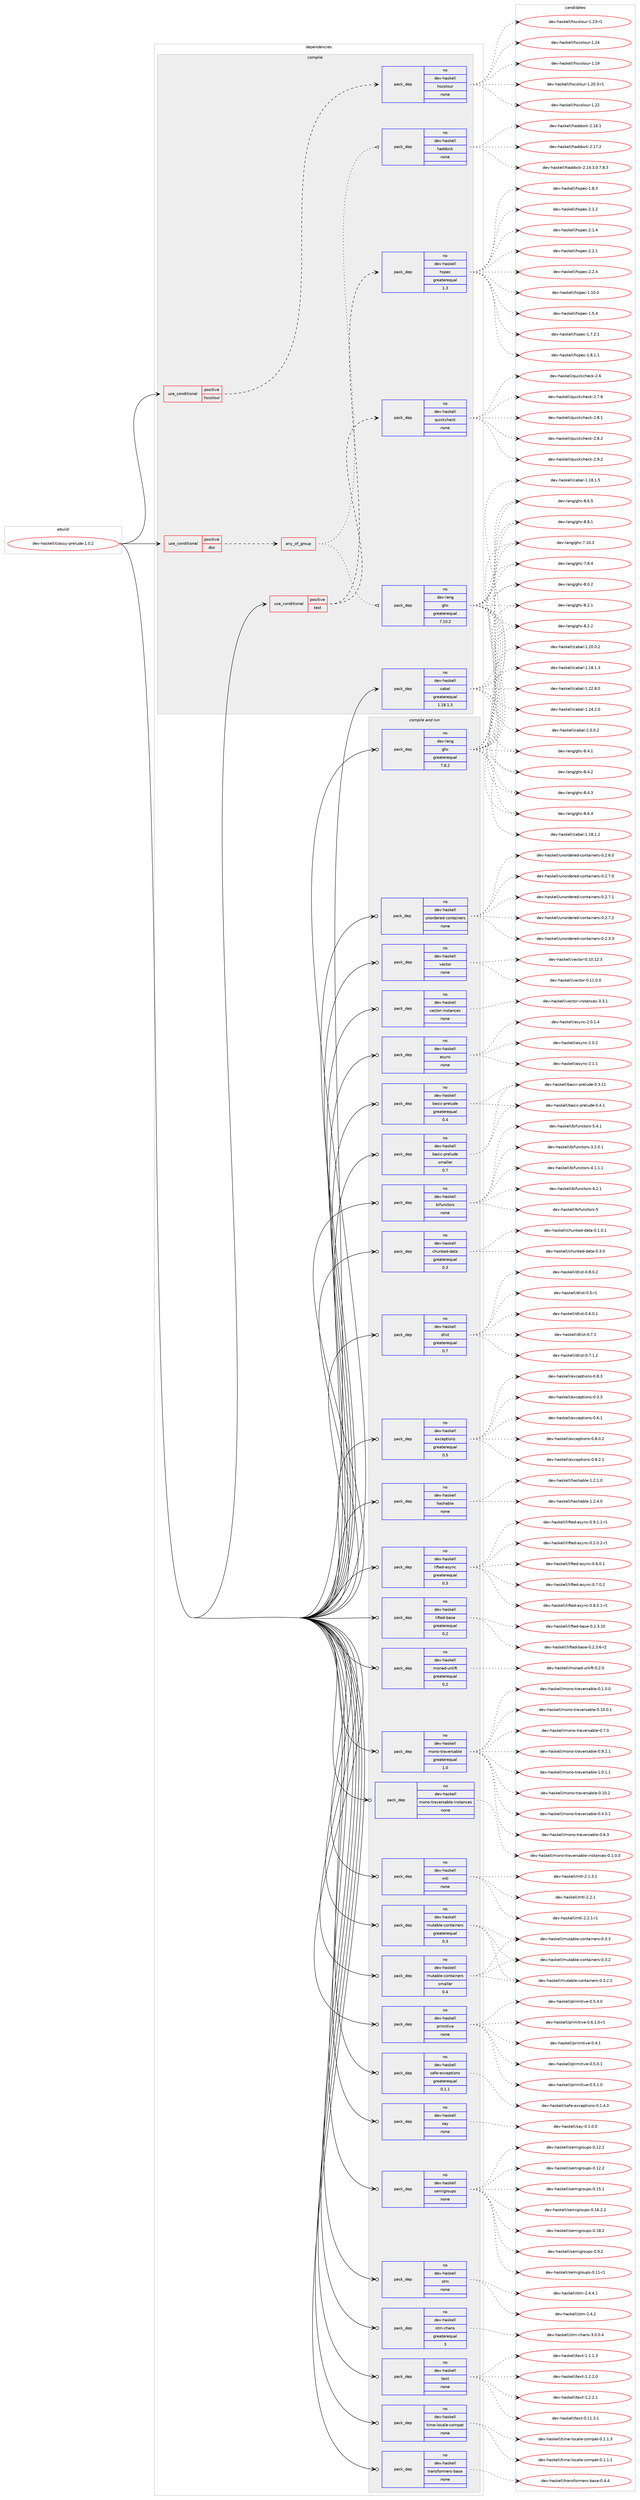 digraph prolog {

# *************
# Graph options
# *************

newrank=true;
concentrate=true;
compound=true;
graph [rankdir=LR,fontname=Helvetica,fontsize=10,ranksep=1.5];#, ranksep=2.5, nodesep=0.2];
edge  [arrowhead=vee];
node  [fontname=Helvetica,fontsize=10];

# **********
# The ebuild
# **********

subgraph cluster_leftcol {
color=gray;
rank=same;
label=<<i>ebuild</i>>;
id [label="dev-haskell/classy-prelude-1.0.2", color=red, width=4, href="../dev-haskell/classy-prelude-1.0.2.svg"];
}

# ****************
# The dependencies
# ****************

subgraph cluster_midcol {
color=gray;
label=<<i>dependencies</i>>;
subgraph cluster_compile {
fillcolor="#eeeeee";
style=filled;
label=<<i>compile</i>>;
subgraph cond125154 {
dependency529046 [label=<<TABLE BORDER="0" CELLBORDER="1" CELLSPACING="0" CELLPADDING="4"><TR><TD ROWSPAN="3" CELLPADDING="10">use_conditional</TD></TR><TR><TD>positive</TD></TR><TR><TD>doc</TD></TR></TABLE>>, shape=none, color=red];
subgraph any9621 {
dependency529047 [label=<<TABLE BORDER="0" CELLBORDER="1" CELLSPACING="0" CELLPADDING="4"><TR><TD CELLPADDING="10">any_of_group</TD></TR></TABLE>>, shape=none, color=red];subgraph pack393914 {
dependency529048 [label=<<TABLE BORDER="0" CELLBORDER="1" CELLSPACING="0" CELLPADDING="4" WIDTH="220"><TR><TD ROWSPAN="6" CELLPADDING="30">pack_dep</TD></TR><TR><TD WIDTH="110">no</TD></TR><TR><TD>dev-haskell</TD></TR><TR><TD>haddock</TD></TR><TR><TD>none</TD></TR><TR><TD></TD></TR></TABLE>>, shape=none, color=blue];
}
dependency529047:e -> dependency529048:w [weight=20,style="dotted",arrowhead="oinv"];
subgraph pack393915 {
dependency529049 [label=<<TABLE BORDER="0" CELLBORDER="1" CELLSPACING="0" CELLPADDING="4" WIDTH="220"><TR><TD ROWSPAN="6" CELLPADDING="30">pack_dep</TD></TR><TR><TD WIDTH="110">no</TD></TR><TR><TD>dev-lang</TD></TR><TR><TD>ghc</TD></TR><TR><TD>greaterequal</TD></TR><TR><TD>7.10.2</TD></TR></TABLE>>, shape=none, color=blue];
}
dependency529047:e -> dependency529049:w [weight=20,style="dotted",arrowhead="oinv"];
}
dependency529046:e -> dependency529047:w [weight=20,style="dashed",arrowhead="vee"];
}
id:e -> dependency529046:w [weight=20,style="solid",arrowhead="vee"];
subgraph cond125155 {
dependency529050 [label=<<TABLE BORDER="0" CELLBORDER="1" CELLSPACING="0" CELLPADDING="4"><TR><TD ROWSPAN="3" CELLPADDING="10">use_conditional</TD></TR><TR><TD>positive</TD></TR><TR><TD>hscolour</TD></TR></TABLE>>, shape=none, color=red];
subgraph pack393916 {
dependency529051 [label=<<TABLE BORDER="0" CELLBORDER="1" CELLSPACING="0" CELLPADDING="4" WIDTH="220"><TR><TD ROWSPAN="6" CELLPADDING="30">pack_dep</TD></TR><TR><TD WIDTH="110">no</TD></TR><TR><TD>dev-haskell</TD></TR><TR><TD>hscolour</TD></TR><TR><TD>none</TD></TR><TR><TD></TD></TR></TABLE>>, shape=none, color=blue];
}
dependency529050:e -> dependency529051:w [weight=20,style="dashed",arrowhead="vee"];
}
id:e -> dependency529050:w [weight=20,style="solid",arrowhead="vee"];
subgraph cond125156 {
dependency529052 [label=<<TABLE BORDER="0" CELLBORDER="1" CELLSPACING="0" CELLPADDING="4"><TR><TD ROWSPAN="3" CELLPADDING="10">use_conditional</TD></TR><TR><TD>positive</TD></TR><TR><TD>test</TD></TR></TABLE>>, shape=none, color=red];
subgraph pack393917 {
dependency529053 [label=<<TABLE BORDER="0" CELLBORDER="1" CELLSPACING="0" CELLPADDING="4" WIDTH="220"><TR><TD ROWSPAN="6" CELLPADDING="30">pack_dep</TD></TR><TR><TD WIDTH="110">no</TD></TR><TR><TD>dev-haskell</TD></TR><TR><TD>hspec</TD></TR><TR><TD>greaterequal</TD></TR><TR><TD>1.3</TD></TR></TABLE>>, shape=none, color=blue];
}
dependency529052:e -> dependency529053:w [weight=20,style="dashed",arrowhead="vee"];
subgraph pack393918 {
dependency529054 [label=<<TABLE BORDER="0" CELLBORDER="1" CELLSPACING="0" CELLPADDING="4" WIDTH="220"><TR><TD ROWSPAN="6" CELLPADDING="30">pack_dep</TD></TR><TR><TD WIDTH="110">no</TD></TR><TR><TD>dev-haskell</TD></TR><TR><TD>quickcheck</TD></TR><TR><TD>none</TD></TR><TR><TD></TD></TR></TABLE>>, shape=none, color=blue];
}
dependency529052:e -> dependency529054:w [weight=20,style="dashed",arrowhead="vee"];
}
id:e -> dependency529052:w [weight=20,style="solid",arrowhead="vee"];
subgraph pack393919 {
dependency529055 [label=<<TABLE BORDER="0" CELLBORDER="1" CELLSPACING="0" CELLPADDING="4" WIDTH="220"><TR><TD ROWSPAN="6" CELLPADDING="30">pack_dep</TD></TR><TR><TD WIDTH="110">no</TD></TR><TR><TD>dev-haskell</TD></TR><TR><TD>cabal</TD></TR><TR><TD>greaterequal</TD></TR><TR><TD>1.18.1.3</TD></TR></TABLE>>, shape=none, color=blue];
}
id:e -> dependency529055:w [weight=20,style="solid",arrowhead="vee"];
}
subgraph cluster_compileandrun {
fillcolor="#eeeeee";
style=filled;
label=<<i>compile and run</i>>;
subgraph pack393920 {
dependency529056 [label=<<TABLE BORDER="0" CELLBORDER="1" CELLSPACING="0" CELLPADDING="4" WIDTH="220"><TR><TD ROWSPAN="6" CELLPADDING="30">pack_dep</TD></TR><TR><TD WIDTH="110">no</TD></TR><TR><TD>dev-haskell</TD></TR><TR><TD>async</TD></TR><TR><TD>none</TD></TR><TR><TD></TD></TR></TABLE>>, shape=none, color=blue];
}
id:e -> dependency529056:w [weight=20,style="solid",arrowhead="odotvee"];
subgraph pack393921 {
dependency529057 [label=<<TABLE BORDER="0" CELLBORDER="1" CELLSPACING="0" CELLPADDING="4" WIDTH="220"><TR><TD ROWSPAN="6" CELLPADDING="30">pack_dep</TD></TR><TR><TD WIDTH="110">no</TD></TR><TR><TD>dev-haskell</TD></TR><TR><TD>basic-prelude</TD></TR><TR><TD>greaterequal</TD></TR><TR><TD>0.4</TD></TR></TABLE>>, shape=none, color=blue];
}
id:e -> dependency529057:w [weight=20,style="solid",arrowhead="odotvee"];
subgraph pack393922 {
dependency529058 [label=<<TABLE BORDER="0" CELLBORDER="1" CELLSPACING="0" CELLPADDING="4" WIDTH="220"><TR><TD ROWSPAN="6" CELLPADDING="30">pack_dep</TD></TR><TR><TD WIDTH="110">no</TD></TR><TR><TD>dev-haskell</TD></TR><TR><TD>basic-prelude</TD></TR><TR><TD>smaller</TD></TR><TR><TD>0.7</TD></TR></TABLE>>, shape=none, color=blue];
}
id:e -> dependency529058:w [weight=20,style="solid",arrowhead="odotvee"];
subgraph pack393923 {
dependency529059 [label=<<TABLE BORDER="0" CELLBORDER="1" CELLSPACING="0" CELLPADDING="4" WIDTH="220"><TR><TD ROWSPAN="6" CELLPADDING="30">pack_dep</TD></TR><TR><TD WIDTH="110">no</TD></TR><TR><TD>dev-haskell</TD></TR><TR><TD>bifunctors</TD></TR><TR><TD>none</TD></TR><TR><TD></TD></TR></TABLE>>, shape=none, color=blue];
}
id:e -> dependency529059:w [weight=20,style="solid",arrowhead="odotvee"];
subgraph pack393924 {
dependency529060 [label=<<TABLE BORDER="0" CELLBORDER="1" CELLSPACING="0" CELLPADDING="4" WIDTH="220"><TR><TD ROWSPAN="6" CELLPADDING="30">pack_dep</TD></TR><TR><TD WIDTH="110">no</TD></TR><TR><TD>dev-haskell</TD></TR><TR><TD>chunked-data</TD></TR><TR><TD>greaterequal</TD></TR><TR><TD>0.3</TD></TR></TABLE>>, shape=none, color=blue];
}
id:e -> dependency529060:w [weight=20,style="solid",arrowhead="odotvee"];
subgraph pack393925 {
dependency529061 [label=<<TABLE BORDER="0" CELLBORDER="1" CELLSPACING="0" CELLPADDING="4" WIDTH="220"><TR><TD ROWSPAN="6" CELLPADDING="30">pack_dep</TD></TR><TR><TD WIDTH="110">no</TD></TR><TR><TD>dev-haskell</TD></TR><TR><TD>dlist</TD></TR><TR><TD>greaterequal</TD></TR><TR><TD>0.7</TD></TR></TABLE>>, shape=none, color=blue];
}
id:e -> dependency529061:w [weight=20,style="solid",arrowhead="odotvee"];
subgraph pack393926 {
dependency529062 [label=<<TABLE BORDER="0" CELLBORDER="1" CELLSPACING="0" CELLPADDING="4" WIDTH="220"><TR><TD ROWSPAN="6" CELLPADDING="30">pack_dep</TD></TR><TR><TD WIDTH="110">no</TD></TR><TR><TD>dev-haskell</TD></TR><TR><TD>exceptions</TD></TR><TR><TD>greaterequal</TD></TR><TR><TD>0.5</TD></TR></TABLE>>, shape=none, color=blue];
}
id:e -> dependency529062:w [weight=20,style="solid",arrowhead="odotvee"];
subgraph pack393927 {
dependency529063 [label=<<TABLE BORDER="0" CELLBORDER="1" CELLSPACING="0" CELLPADDING="4" WIDTH="220"><TR><TD ROWSPAN="6" CELLPADDING="30">pack_dep</TD></TR><TR><TD WIDTH="110">no</TD></TR><TR><TD>dev-haskell</TD></TR><TR><TD>hashable</TD></TR><TR><TD>none</TD></TR><TR><TD></TD></TR></TABLE>>, shape=none, color=blue];
}
id:e -> dependency529063:w [weight=20,style="solid",arrowhead="odotvee"];
subgraph pack393928 {
dependency529064 [label=<<TABLE BORDER="0" CELLBORDER="1" CELLSPACING="0" CELLPADDING="4" WIDTH="220"><TR><TD ROWSPAN="6" CELLPADDING="30">pack_dep</TD></TR><TR><TD WIDTH="110">no</TD></TR><TR><TD>dev-haskell</TD></TR><TR><TD>lifted-async</TD></TR><TR><TD>greaterequal</TD></TR><TR><TD>0.3</TD></TR></TABLE>>, shape=none, color=blue];
}
id:e -> dependency529064:w [weight=20,style="solid",arrowhead="odotvee"];
subgraph pack393929 {
dependency529065 [label=<<TABLE BORDER="0" CELLBORDER="1" CELLSPACING="0" CELLPADDING="4" WIDTH="220"><TR><TD ROWSPAN="6" CELLPADDING="30">pack_dep</TD></TR><TR><TD WIDTH="110">no</TD></TR><TR><TD>dev-haskell</TD></TR><TR><TD>lifted-base</TD></TR><TR><TD>greaterequal</TD></TR><TR><TD>0.2</TD></TR></TABLE>>, shape=none, color=blue];
}
id:e -> dependency529065:w [weight=20,style="solid",arrowhead="odotvee"];
subgraph pack393930 {
dependency529066 [label=<<TABLE BORDER="0" CELLBORDER="1" CELLSPACING="0" CELLPADDING="4" WIDTH="220"><TR><TD ROWSPAN="6" CELLPADDING="30">pack_dep</TD></TR><TR><TD WIDTH="110">no</TD></TR><TR><TD>dev-haskell</TD></TR><TR><TD>monad-unlift</TD></TR><TR><TD>greaterequal</TD></TR><TR><TD>0.2</TD></TR></TABLE>>, shape=none, color=blue];
}
id:e -> dependency529066:w [weight=20,style="solid",arrowhead="odotvee"];
subgraph pack393931 {
dependency529067 [label=<<TABLE BORDER="0" CELLBORDER="1" CELLSPACING="0" CELLPADDING="4" WIDTH="220"><TR><TD ROWSPAN="6" CELLPADDING="30">pack_dep</TD></TR><TR><TD WIDTH="110">no</TD></TR><TR><TD>dev-haskell</TD></TR><TR><TD>mono-traversable</TD></TR><TR><TD>greaterequal</TD></TR><TR><TD>1.0</TD></TR></TABLE>>, shape=none, color=blue];
}
id:e -> dependency529067:w [weight=20,style="solid",arrowhead="odotvee"];
subgraph pack393932 {
dependency529068 [label=<<TABLE BORDER="0" CELLBORDER="1" CELLSPACING="0" CELLPADDING="4" WIDTH="220"><TR><TD ROWSPAN="6" CELLPADDING="30">pack_dep</TD></TR><TR><TD WIDTH="110">no</TD></TR><TR><TD>dev-haskell</TD></TR><TR><TD>mono-traversable-instances</TD></TR><TR><TD>none</TD></TR><TR><TD></TD></TR></TABLE>>, shape=none, color=blue];
}
id:e -> dependency529068:w [weight=20,style="solid",arrowhead="odotvee"];
subgraph pack393933 {
dependency529069 [label=<<TABLE BORDER="0" CELLBORDER="1" CELLSPACING="0" CELLPADDING="4" WIDTH="220"><TR><TD ROWSPAN="6" CELLPADDING="30">pack_dep</TD></TR><TR><TD WIDTH="110">no</TD></TR><TR><TD>dev-haskell</TD></TR><TR><TD>mtl</TD></TR><TR><TD>none</TD></TR><TR><TD></TD></TR></TABLE>>, shape=none, color=blue];
}
id:e -> dependency529069:w [weight=20,style="solid",arrowhead="odotvee"];
subgraph pack393934 {
dependency529070 [label=<<TABLE BORDER="0" CELLBORDER="1" CELLSPACING="0" CELLPADDING="4" WIDTH="220"><TR><TD ROWSPAN="6" CELLPADDING="30">pack_dep</TD></TR><TR><TD WIDTH="110">no</TD></TR><TR><TD>dev-haskell</TD></TR><TR><TD>mutable-containers</TD></TR><TR><TD>greaterequal</TD></TR><TR><TD>0.3</TD></TR></TABLE>>, shape=none, color=blue];
}
id:e -> dependency529070:w [weight=20,style="solid",arrowhead="odotvee"];
subgraph pack393935 {
dependency529071 [label=<<TABLE BORDER="0" CELLBORDER="1" CELLSPACING="0" CELLPADDING="4" WIDTH="220"><TR><TD ROWSPAN="6" CELLPADDING="30">pack_dep</TD></TR><TR><TD WIDTH="110">no</TD></TR><TR><TD>dev-haskell</TD></TR><TR><TD>mutable-containers</TD></TR><TR><TD>smaller</TD></TR><TR><TD>0.4</TD></TR></TABLE>>, shape=none, color=blue];
}
id:e -> dependency529071:w [weight=20,style="solid",arrowhead="odotvee"];
subgraph pack393936 {
dependency529072 [label=<<TABLE BORDER="0" CELLBORDER="1" CELLSPACING="0" CELLPADDING="4" WIDTH="220"><TR><TD ROWSPAN="6" CELLPADDING="30">pack_dep</TD></TR><TR><TD WIDTH="110">no</TD></TR><TR><TD>dev-haskell</TD></TR><TR><TD>primitive</TD></TR><TR><TD>none</TD></TR><TR><TD></TD></TR></TABLE>>, shape=none, color=blue];
}
id:e -> dependency529072:w [weight=20,style="solid",arrowhead="odotvee"];
subgraph pack393937 {
dependency529073 [label=<<TABLE BORDER="0" CELLBORDER="1" CELLSPACING="0" CELLPADDING="4" WIDTH="220"><TR><TD ROWSPAN="6" CELLPADDING="30">pack_dep</TD></TR><TR><TD WIDTH="110">no</TD></TR><TR><TD>dev-haskell</TD></TR><TR><TD>safe-exceptions</TD></TR><TR><TD>greaterequal</TD></TR><TR><TD>0.1.1</TD></TR></TABLE>>, shape=none, color=blue];
}
id:e -> dependency529073:w [weight=20,style="solid",arrowhead="odotvee"];
subgraph pack393938 {
dependency529074 [label=<<TABLE BORDER="0" CELLBORDER="1" CELLSPACING="0" CELLPADDING="4" WIDTH="220"><TR><TD ROWSPAN="6" CELLPADDING="30">pack_dep</TD></TR><TR><TD WIDTH="110">no</TD></TR><TR><TD>dev-haskell</TD></TR><TR><TD>say</TD></TR><TR><TD>none</TD></TR><TR><TD></TD></TR></TABLE>>, shape=none, color=blue];
}
id:e -> dependency529074:w [weight=20,style="solid",arrowhead="odotvee"];
subgraph pack393939 {
dependency529075 [label=<<TABLE BORDER="0" CELLBORDER="1" CELLSPACING="0" CELLPADDING="4" WIDTH="220"><TR><TD ROWSPAN="6" CELLPADDING="30">pack_dep</TD></TR><TR><TD WIDTH="110">no</TD></TR><TR><TD>dev-haskell</TD></TR><TR><TD>semigroups</TD></TR><TR><TD>none</TD></TR><TR><TD></TD></TR></TABLE>>, shape=none, color=blue];
}
id:e -> dependency529075:w [weight=20,style="solid",arrowhead="odotvee"];
subgraph pack393940 {
dependency529076 [label=<<TABLE BORDER="0" CELLBORDER="1" CELLSPACING="0" CELLPADDING="4" WIDTH="220"><TR><TD ROWSPAN="6" CELLPADDING="30">pack_dep</TD></TR><TR><TD WIDTH="110">no</TD></TR><TR><TD>dev-haskell</TD></TR><TR><TD>stm</TD></TR><TR><TD>none</TD></TR><TR><TD></TD></TR></TABLE>>, shape=none, color=blue];
}
id:e -> dependency529076:w [weight=20,style="solid",arrowhead="odotvee"];
subgraph pack393941 {
dependency529077 [label=<<TABLE BORDER="0" CELLBORDER="1" CELLSPACING="0" CELLPADDING="4" WIDTH="220"><TR><TD ROWSPAN="6" CELLPADDING="30">pack_dep</TD></TR><TR><TD WIDTH="110">no</TD></TR><TR><TD>dev-haskell</TD></TR><TR><TD>stm-chans</TD></TR><TR><TD>greaterequal</TD></TR><TR><TD>3</TD></TR></TABLE>>, shape=none, color=blue];
}
id:e -> dependency529077:w [weight=20,style="solid",arrowhead="odotvee"];
subgraph pack393942 {
dependency529078 [label=<<TABLE BORDER="0" CELLBORDER="1" CELLSPACING="0" CELLPADDING="4" WIDTH="220"><TR><TD ROWSPAN="6" CELLPADDING="30">pack_dep</TD></TR><TR><TD WIDTH="110">no</TD></TR><TR><TD>dev-haskell</TD></TR><TR><TD>text</TD></TR><TR><TD>none</TD></TR><TR><TD></TD></TR></TABLE>>, shape=none, color=blue];
}
id:e -> dependency529078:w [weight=20,style="solid",arrowhead="odotvee"];
subgraph pack393943 {
dependency529079 [label=<<TABLE BORDER="0" CELLBORDER="1" CELLSPACING="0" CELLPADDING="4" WIDTH="220"><TR><TD ROWSPAN="6" CELLPADDING="30">pack_dep</TD></TR><TR><TD WIDTH="110">no</TD></TR><TR><TD>dev-haskell</TD></TR><TR><TD>time-locale-compat</TD></TR><TR><TD>none</TD></TR><TR><TD></TD></TR></TABLE>>, shape=none, color=blue];
}
id:e -> dependency529079:w [weight=20,style="solid",arrowhead="odotvee"];
subgraph pack393944 {
dependency529080 [label=<<TABLE BORDER="0" CELLBORDER="1" CELLSPACING="0" CELLPADDING="4" WIDTH="220"><TR><TD ROWSPAN="6" CELLPADDING="30">pack_dep</TD></TR><TR><TD WIDTH="110">no</TD></TR><TR><TD>dev-haskell</TD></TR><TR><TD>transformers-base</TD></TR><TR><TD>none</TD></TR><TR><TD></TD></TR></TABLE>>, shape=none, color=blue];
}
id:e -> dependency529080:w [weight=20,style="solid",arrowhead="odotvee"];
subgraph pack393945 {
dependency529081 [label=<<TABLE BORDER="0" CELLBORDER="1" CELLSPACING="0" CELLPADDING="4" WIDTH="220"><TR><TD ROWSPAN="6" CELLPADDING="30">pack_dep</TD></TR><TR><TD WIDTH="110">no</TD></TR><TR><TD>dev-haskell</TD></TR><TR><TD>unordered-containers</TD></TR><TR><TD>none</TD></TR><TR><TD></TD></TR></TABLE>>, shape=none, color=blue];
}
id:e -> dependency529081:w [weight=20,style="solid",arrowhead="odotvee"];
subgraph pack393946 {
dependency529082 [label=<<TABLE BORDER="0" CELLBORDER="1" CELLSPACING="0" CELLPADDING="4" WIDTH="220"><TR><TD ROWSPAN="6" CELLPADDING="30">pack_dep</TD></TR><TR><TD WIDTH="110">no</TD></TR><TR><TD>dev-haskell</TD></TR><TR><TD>vector</TD></TR><TR><TD>none</TD></TR><TR><TD></TD></TR></TABLE>>, shape=none, color=blue];
}
id:e -> dependency529082:w [weight=20,style="solid",arrowhead="odotvee"];
subgraph pack393947 {
dependency529083 [label=<<TABLE BORDER="0" CELLBORDER="1" CELLSPACING="0" CELLPADDING="4" WIDTH="220"><TR><TD ROWSPAN="6" CELLPADDING="30">pack_dep</TD></TR><TR><TD WIDTH="110">no</TD></TR><TR><TD>dev-haskell</TD></TR><TR><TD>vector-instances</TD></TR><TR><TD>none</TD></TR><TR><TD></TD></TR></TABLE>>, shape=none, color=blue];
}
id:e -> dependency529083:w [weight=20,style="solid",arrowhead="odotvee"];
subgraph pack393948 {
dependency529084 [label=<<TABLE BORDER="0" CELLBORDER="1" CELLSPACING="0" CELLPADDING="4" WIDTH="220"><TR><TD ROWSPAN="6" CELLPADDING="30">pack_dep</TD></TR><TR><TD WIDTH="110">no</TD></TR><TR><TD>dev-lang</TD></TR><TR><TD>ghc</TD></TR><TR><TD>greaterequal</TD></TR><TR><TD>7.8.2</TD></TR></TABLE>>, shape=none, color=blue];
}
id:e -> dependency529084:w [weight=20,style="solid",arrowhead="odotvee"];
}
subgraph cluster_run {
fillcolor="#eeeeee";
style=filled;
label=<<i>run</i>>;
}
}

# **************
# The candidates
# **************

subgraph cluster_choices {
rank=same;
color=gray;
label=<<i>candidates</i>>;

subgraph choice393914 {
color=black;
nodesep=1;
choice1001011184510497115107101108108471049710010011199107455046495246514648465546564651 [label="dev-haskell/haddock-2.14.3.0.7.8.3", color=red, width=4,href="../dev-haskell/haddock-2.14.3.0.7.8.3.svg"];
choice100101118451049711510710110810847104971001001119910745504649544649 [label="dev-haskell/haddock-2.16.1", color=red, width=4,href="../dev-haskell/haddock-2.16.1.svg"];
choice100101118451049711510710110810847104971001001119910745504649554650 [label="dev-haskell/haddock-2.17.2", color=red, width=4,href="../dev-haskell/haddock-2.17.2.svg"];
dependency529048:e -> choice1001011184510497115107101108108471049710010011199107455046495246514648465546564651:w [style=dotted,weight="100"];
dependency529048:e -> choice100101118451049711510710110810847104971001001119910745504649544649:w [style=dotted,weight="100"];
dependency529048:e -> choice100101118451049711510710110810847104971001001119910745504649554650:w [style=dotted,weight="100"];
}
subgraph choice393915 {
color=black;
nodesep=1;
choice1001011184510897110103471031049945554649484651 [label="dev-lang/ghc-7.10.3", color=red, width=4,href="../dev-lang/ghc-7.10.3.svg"];
choice10010111845108971101034710310499455546564652 [label="dev-lang/ghc-7.8.4", color=red, width=4,href="../dev-lang/ghc-7.8.4.svg"];
choice10010111845108971101034710310499455646484650 [label="dev-lang/ghc-8.0.2", color=red, width=4,href="../dev-lang/ghc-8.0.2.svg"];
choice10010111845108971101034710310499455646504649 [label="dev-lang/ghc-8.2.1", color=red, width=4,href="../dev-lang/ghc-8.2.1.svg"];
choice10010111845108971101034710310499455646504650 [label="dev-lang/ghc-8.2.2", color=red, width=4,href="../dev-lang/ghc-8.2.2.svg"];
choice10010111845108971101034710310499455646524649 [label="dev-lang/ghc-8.4.1", color=red, width=4,href="../dev-lang/ghc-8.4.1.svg"];
choice10010111845108971101034710310499455646524650 [label="dev-lang/ghc-8.4.2", color=red, width=4,href="../dev-lang/ghc-8.4.2.svg"];
choice10010111845108971101034710310499455646524651 [label="dev-lang/ghc-8.4.3", color=red, width=4,href="../dev-lang/ghc-8.4.3.svg"];
choice10010111845108971101034710310499455646544652 [label="dev-lang/ghc-8.6.4", color=red, width=4,href="../dev-lang/ghc-8.6.4.svg"];
choice10010111845108971101034710310499455646544653 [label="dev-lang/ghc-8.6.5", color=red, width=4,href="../dev-lang/ghc-8.6.5.svg"];
choice10010111845108971101034710310499455646564649 [label="dev-lang/ghc-8.8.1", color=red, width=4,href="../dev-lang/ghc-8.8.1.svg"];
dependency529049:e -> choice1001011184510897110103471031049945554649484651:w [style=dotted,weight="100"];
dependency529049:e -> choice10010111845108971101034710310499455546564652:w [style=dotted,weight="100"];
dependency529049:e -> choice10010111845108971101034710310499455646484650:w [style=dotted,weight="100"];
dependency529049:e -> choice10010111845108971101034710310499455646504649:w [style=dotted,weight="100"];
dependency529049:e -> choice10010111845108971101034710310499455646504650:w [style=dotted,weight="100"];
dependency529049:e -> choice10010111845108971101034710310499455646524649:w [style=dotted,weight="100"];
dependency529049:e -> choice10010111845108971101034710310499455646524650:w [style=dotted,weight="100"];
dependency529049:e -> choice10010111845108971101034710310499455646524651:w [style=dotted,weight="100"];
dependency529049:e -> choice10010111845108971101034710310499455646544652:w [style=dotted,weight="100"];
dependency529049:e -> choice10010111845108971101034710310499455646544653:w [style=dotted,weight="100"];
dependency529049:e -> choice10010111845108971101034710310499455646564649:w [style=dotted,weight="100"];
}
subgraph choice393916 {
color=black;
nodesep=1;
choice100101118451049711510710110810847104115991111081111171144549464957 [label="dev-haskell/hscolour-1.19", color=red, width=4,href="../dev-haskell/hscolour-1.19.svg"];
choice10010111845104971151071011081084710411599111108111117114454946504846514511449 [label="dev-haskell/hscolour-1.20.3-r1", color=red, width=4,href="../dev-haskell/hscolour-1.20.3-r1.svg"];
choice100101118451049711510710110810847104115991111081111171144549465050 [label="dev-haskell/hscolour-1.22", color=red, width=4,href="../dev-haskell/hscolour-1.22.svg"];
choice1001011184510497115107101108108471041159911110811111711445494650514511449 [label="dev-haskell/hscolour-1.23-r1", color=red, width=4,href="../dev-haskell/hscolour-1.23-r1.svg"];
choice100101118451049711510710110810847104115991111081111171144549465052 [label="dev-haskell/hscolour-1.24", color=red, width=4,href="../dev-haskell/hscolour-1.24.svg"];
dependency529051:e -> choice100101118451049711510710110810847104115991111081111171144549464957:w [style=dotted,weight="100"];
dependency529051:e -> choice10010111845104971151071011081084710411599111108111117114454946504846514511449:w [style=dotted,weight="100"];
dependency529051:e -> choice100101118451049711510710110810847104115991111081111171144549465050:w [style=dotted,weight="100"];
dependency529051:e -> choice1001011184510497115107101108108471041159911110811111711445494650514511449:w [style=dotted,weight="100"];
dependency529051:e -> choice100101118451049711510710110810847104115991111081111171144549465052:w [style=dotted,weight="100"];
}
subgraph choice393917 {
color=black;
nodesep=1;
choice1001011184510497115107101108108471041151121019945494649484648 [label="dev-haskell/hspec-1.10.0", color=red, width=4,href="../dev-haskell/hspec-1.10.0.svg"];
choice10010111845104971151071011081084710411511210199454946534652 [label="dev-haskell/hspec-1.5.4", color=red, width=4,href="../dev-haskell/hspec-1.5.4.svg"];
choice100101118451049711510710110810847104115112101994549465546504649 [label="dev-haskell/hspec-1.7.2.1", color=red, width=4,href="../dev-haskell/hspec-1.7.2.1.svg"];
choice100101118451049711510710110810847104115112101994549465646494649 [label="dev-haskell/hspec-1.8.1.1", color=red, width=4,href="../dev-haskell/hspec-1.8.1.1.svg"];
choice10010111845104971151071011081084710411511210199454946564651 [label="dev-haskell/hspec-1.8.3", color=red, width=4,href="../dev-haskell/hspec-1.8.3.svg"];
choice10010111845104971151071011081084710411511210199455046494650 [label="dev-haskell/hspec-2.1.2", color=red, width=4,href="../dev-haskell/hspec-2.1.2.svg"];
choice10010111845104971151071011081084710411511210199455046494652 [label="dev-haskell/hspec-2.1.4", color=red, width=4,href="../dev-haskell/hspec-2.1.4.svg"];
choice10010111845104971151071011081084710411511210199455046504649 [label="dev-haskell/hspec-2.2.1", color=red, width=4,href="../dev-haskell/hspec-2.2.1.svg"];
choice10010111845104971151071011081084710411511210199455046504652 [label="dev-haskell/hspec-2.2.4", color=red, width=4,href="../dev-haskell/hspec-2.2.4.svg"];
dependency529053:e -> choice1001011184510497115107101108108471041151121019945494649484648:w [style=dotted,weight="100"];
dependency529053:e -> choice10010111845104971151071011081084710411511210199454946534652:w [style=dotted,weight="100"];
dependency529053:e -> choice100101118451049711510710110810847104115112101994549465546504649:w [style=dotted,weight="100"];
dependency529053:e -> choice100101118451049711510710110810847104115112101994549465646494649:w [style=dotted,weight="100"];
dependency529053:e -> choice10010111845104971151071011081084710411511210199454946564651:w [style=dotted,weight="100"];
dependency529053:e -> choice10010111845104971151071011081084710411511210199455046494650:w [style=dotted,weight="100"];
dependency529053:e -> choice10010111845104971151071011081084710411511210199455046494652:w [style=dotted,weight="100"];
dependency529053:e -> choice10010111845104971151071011081084710411511210199455046504649:w [style=dotted,weight="100"];
dependency529053:e -> choice10010111845104971151071011081084710411511210199455046504652:w [style=dotted,weight="100"];
}
subgraph choice393918 {
color=black;
nodesep=1;
choice10010111845104971151071011081084711311710599107991041019910745504654 [label="dev-haskell/quickcheck-2.6", color=red, width=4,href="../dev-haskell/quickcheck-2.6.svg"];
choice100101118451049711510710110810847113117105991079910410199107455046554654 [label="dev-haskell/quickcheck-2.7.6", color=red, width=4,href="../dev-haskell/quickcheck-2.7.6.svg"];
choice100101118451049711510710110810847113117105991079910410199107455046564649 [label="dev-haskell/quickcheck-2.8.1", color=red, width=4,href="../dev-haskell/quickcheck-2.8.1.svg"];
choice100101118451049711510710110810847113117105991079910410199107455046564650 [label="dev-haskell/quickcheck-2.8.2", color=red, width=4,href="../dev-haskell/quickcheck-2.8.2.svg"];
choice100101118451049711510710110810847113117105991079910410199107455046574650 [label="dev-haskell/quickcheck-2.9.2", color=red, width=4,href="../dev-haskell/quickcheck-2.9.2.svg"];
dependency529054:e -> choice10010111845104971151071011081084711311710599107991041019910745504654:w [style=dotted,weight="100"];
dependency529054:e -> choice100101118451049711510710110810847113117105991079910410199107455046554654:w [style=dotted,weight="100"];
dependency529054:e -> choice100101118451049711510710110810847113117105991079910410199107455046564649:w [style=dotted,weight="100"];
dependency529054:e -> choice100101118451049711510710110810847113117105991079910410199107455046564650:w [style=dotted,weight="100"];
dependency529054:e -> choice100101118451049711510710110810847113117105991079910410199107455046574650:w [style=dotted,weight="100"];
}
subgraph choice393919 {
color=black;
nodesep=1;
choice10010111845104971151071011081084799979897108454946495646494650 [label="dev-haskell/cabal-1.18.1.2", color=red, width=4,href="../dev-haskell/cabal-1.18.1.2.svg"];
choice10010111845104971151071011081084799979897108454946495646494651 [label="dev-haskell/cabal-1.18.1.3", color=red, width=4,href="../dev-haskell/cabal-1.18.1.3.svg"];
choice10010111845104971151071011081084799979897108454946495646494653 [label="dev-haskell/cabal-1.18.1.5", color=red, width=4,href="../dev-haskell/cabal-1.18.1.5.svg"];
choice10010111845104971151071011081084799979897108454946504846484650 [label="dev-haskell/cabal-1.20.0.2", color=red, width=4,href="../dev-haskell/cabal-1.20.0.2.svg"];
choice10010111845104971151071011081084799979897108454946505046564648 [label="dev-haskell/cabal-1.22.8.0", color=red, width=4,href="../dev-haskell/cabal-1.22.8.0.svg"];
choice10010111845104971151071011081084799979897108454946505246504648 [label="dev-haskell/cabal-1.24.2.0", color=red, width=4,href="../dev-haskell/cabal-1.24.2.0.svg"];
choice100101118451049711510710110810847999798971084550464846484650 [label="dev-haskell/cabal-2.0.0.2", color=red, width=4,href="../dev-haskell/cabal-2.0.0.2.svg"];
dependency529055:e -> choice10010111845104971151071011081084799979897108454946495646494650:w [style=dotted,weight="100"];
dependency529055:e -> choice10010111845104971151071011081084799979897108454946495646494651:w [style=dotted,weight="100"];
dependency529055:e -> choice10010111845104971151071011081084799979897108454946495646494653:w [style=dotted,weight="100"];
dependency529055:e -> choice10010111845104971151071011081084799979897108454946504846484650:w [style=dotted,weight="100"];
dependency529055:e -> choice10010111845104971151071011081084799979897108454946505046564648:w [style=dotted,weight="100"];
dependency529055:e -> choice10010111845104971151071011081084799979897108454946505246504648:w [style=dotted,weight="100"];
dependency529055:e -> choice100101118451049711510710110810847999798971084550464846484650:w [style=dotted,weight="100"];
}
subgraph choice393920 {
color=black;
nodesep=1;
choice10010111845104971151071011081084797115121110994550464846494652 [label="dev-haskell/async-2.0.1.4", color=red, width=4,href="../dev-haskell/async-2.0.1.4.svg"];
choice1001011184510497115107101108108479711512111099455046484650 [label="dev-haskell/async-2.0.2", color=red, width=4,href="../dev-haskell/async-2.0.2.svg"];
choice1001011184510497115107101108108479711512111099455046494649 [label="dev-haskell/async-2.1.1", color=red, width=4,href="../dev-haskell/async-2.1.1.svg"];
dependency529056:e -> choice10010111845104971151071011081084797115121110994550464846494652:w [style=dotted,weight="100"];
dependency529056:e -> choice1001011184510497115107101108108479711512111099455046484650:w [style=dotted,weight="100"];
dependency529056:e -> choice1001011184510497115107101108108479711512111099455046494649:w [style=dotted,weight="100"];
}
subgraph choice393921 {
color=black;
nodesep=1;
choice1001011184510497115107101108108479897115105994511211410110811710010145484651464949 [label="dev-haskell/basic-prelude-0.3.11", color=red, width=4,href="../dev-haskell/basic-prelude-0.3.11.svg"];
choice10010111845104971151071011081084798971151059945112114101108117100101454846524649 [label="dev-haskell/basic-prelude-0.4.1", color=red, width=4,href="../dev-haskell/basic-prelude-0.4.1.svg"];
dependency529057:e -> choice1001011184510497115107101108108479897115105994511211410110811710010145484651464949:w [style=dotted,weight="100"];
dependency529057:e -> choice10010111845104971151071011081084798971151059945112114101108117100101454846524649:w [style=dotted,weight="100"];
}
subgraph choice393922 {
color=black;
nodesep=1;
choice1001011184510497115107101108108479897115105994511211410110811710010145484651464949 [label="dev-haskell/basic-prelude-0.3.11", color=red, width=4,href="../dev-haskell/basic-prelude-0.3.11.svg"];
choice10010111845104971151071011081084798971151059945112114101108117100101454846524649 [label="dev-haskell/basic-prelude-0.4.1", color=red, width=4,href="../dev-haskell/basic-prelude-0.4.1.svg"];
dependency529058:e -> choice1001011184510497115107101108108479897115105994511211410110811710010145484651464949:w [style=dotted,weight="100"];
dependency529058:e -> choice10010111845104971151071011081084798971151059945112114101108117100101454846524649:w [style=dotted,weight="100"];
}
subgraph choice393923 {
color=black;
nodesep=1;
choice10010111845104971151071011081084798105102117110991161111141154551465046484649 [label="dev-haskell/bifunctors-3.2.0.1", color=red, width=4,href="../dev-haskell/bifunctors-3.2.0.1.svg"];
choice10010111845104971151071011081084798105102117110991161111141154552464946494649 [label="dev-haskell/bifunctors-4.1.1.1", color=red, width=4,href="../dev-haskell/bifunctors-4.1.1.1.svg"];
choice1001011184510497115107101108108479810510211711099116111114115455246504649 [label="dev-haskell/bifunctors-4.2.1", color=red, width=4,href="../dev-haskell/bifunctors-4.2.1.svg"];
choice10010111845104971151071011081084798105102117110991161111141154553 [label="dev-haskell/bifunctors-5", color=red, width=4,href="../dev-haskell/bifunctors-5.svg"];
choice1001011184510497115107101108108479810510211711099116111114115455346524649 [label="dev-haskell/bifunctors-5.4.1", color=red, width=4,href="../dev-haskell/bifunctors-5.4.1.svg"];
dependency529059:e -> choice10010111845104971151071011081084798105102117110991161111141154551465046484649:w [style=dotted,weight="100"];
dependency529059:e -> choice10010111845104971151071011081084798105102117110991161111141154552464946494649:w [style=dotted,weight="100"];
dependency529059:e -> choice1001011184510497115107101108108479810510211711099116111114115455246504649:w [style=dotted,weight="100"];
dependency529059:e -> choice10010111845104971151071011081084798105102117110991161111141154553:w [style=dotted,weight="100"];
dependency529059:e -> choice1001011184510497115107101108108479810510211711099116111114115455346524649:w [style=dotted,weight="100"];
}
subgraph choice393924 {
color=black;
nodesep=1;
choice100101118451049711510710110810847991041171101071011004510097116974548464946484649 [label="dev-haskell/chunked-data-0.1.0.1", color=red, width=4,href="../dev-haskell/chunked-data-0.1.0.1.svg"];
choice10010111845104971151071011081084799104117110107101100451009711697454846514648 [label="dev-haskell/chunked-data-0.3.0", color=red, width=4,href="../dev-haskell/chunked-data-0.3.0.svg"];
dependency529060:e -> choice100101118451049711510710110810847991041171101071011004510097116974548464946484649:w [style=dotted,weight="100"];
dependency529060:e -> choice10010111845104971151071011081084799104117110107101100451009711697454846514648:w [style=dotted,weight="100"];
}
subgraph choice393925 {
color=black;
nodesep=1;
choice100101118451049711510710110810847100108105115116454846534511449 [label="dev-haskell/dlist-0.5-r1", color=red, width=4,href="../dev-haskell/dlist-0.5-r1.svg"];
choice1001011184510497115107101108108471001081051151164548465446484649 [label="dev-haskell/dlist-0.6.0.1", color=red, width=4,href="../dev-haskell/dlist-0.6.0.1.svg"];
choice100101118451049711510710110810847100108105115116454846554649 [label="dev-haskell/dlist-0.7.1", color=red, width=4,href="../dev-haskell/dlist-0.7.1.svg"];
choice1001011184510497115107101108108471001081051151164548465546494650 [label="dev-haskell/dlist-0.7.1.2", color=red, width=4,href="../dev-haskell/dlist-0.7.1.2.svg"];
choice1001011184510497115107101108108471001081051151164548465646484650 [label="dev-haskell/dlist-0.8.0.2", color=red, width=4,href="../dev-haskell/dlist-0.8.0.2.svg"];
dependency529061:e -> choice100101118451049711510710110810847100108105115116454846534511449:w [style=dotted,weight="100"];
dependency529061:e -> choice1001011184510497115107101108108471001081051151164548465446484649:w [style=dotted,weight="100"];
dependency529061:e -> choice100101118451049711510710110810847100108105115116454846554649:w [style=dotted,weight="100"];
dependency529061:e -> choice1001011184510497115107101108108471001081051151164548465546494650:w [style=dotted,weight="100"];
dependency529061:e -> choice1001011184510497115107101108108471001081051151164548465646484650:w [style=dotted,weight="100"];
}
subgraph choice393926 {
color=black;
nodesep=1;
choice10010111845104971151071011081084710112099101112116105111110115454846514651 [label="dev-haskell/exceptions-0.3.3", color=red, width=4,href="../dev-haskell/exceptions-0.3.3.svg"];
choice10010111845104971151071011081084710112099101112116105111110115454846544649 [label="dev-haskell/exceptions-0.6.1", color=red, width=4,href="../dev-haskell/exceptions-0.6.1.svg"];
choice100101118451049711510710110810847101120991011121161051111101154548465646484650 [label="dev-haskell/exceptions-0.8.0.2", color=red, width=4,href="../dev-haskell/exceptions-0.8.0.2.svg"];
choice100101118451049711510710110810847101120991011121161051111101154548465646504649 [label="dev-haskell/exceptions-0.8.2.1", color=red, width=4,href="../dev-haskell/exceptions-0.8.2.1.svg"];
choice10010111845104971151071011081084710112099101112116105111110115454846564651 [label="dev-haskell/exceptions-0.8.3", color=red, width=4,href="../dev-haskell/exceptions-0.8.3.svg"];
dependency529062:e -> choice10010111845104971151071011081084710112099101112116105111110115454846514651:w [style=dotted,weight="100"];
dependency529062:e -> choice10010111845104971151071011081084710112099101112116105111110115454846544649:w [style=dotted,weight="100"];
dependency529062:e -> choice100101118451049711510710110810847101120991011121161051111101154548465646484650:w [style=dotted,weight="100"];
dependency529062:e -> choice100101118451049711510710110810847101120991011121161051111101154548465646504649:w [style=dotted,weight="100"];
dependency529062:e -> choice10010111845104971151071011081084710112099101112116105111110115454846564651:w [style=dotted,weight="100"];
}
subgraph choice393927 {
color=black;
nodesep=1;
choice1001011184510497115107101108108471049711510497981081014549465046494648 [label="dev-haskell/hashable-1.2.1.0", color=red, width=4,href="../dev-haskell/hashable-1.2.1.0.svg"];
choice1001011184510497115107101108108471049711510497981081014549465046524648 [label="dev-haskell/hashable-1.2.4.0", color=red, width=4,href="../dev-haskell/hashable-1.2.4.0.svg"];
dependency529063:e -> choice1001011184510497115107101108108471049711510497981081014549465046494648:w [style=dotted,weight="100"];
dependency529063:e -> choice1001011184510497115107101108108471049711510497981081014549465046524648:w [style=dotted,weight="100"];
}
subgraph choice393928 {
color=black;
nodesep=1;
choice10010111845104971151071011081084710810510211610110045971151211109945484650464846504511449 [label="dev-haskell/lifted-async-0.2.0.2-r1", color=red, width=4,href="../dev-haskell/lifted-async-0.2.0.2-r1.svg"];
choice1001011184510497115107101108108471081051021161011004597115121110994548465446484649 [label="dev-haskell/lifted-async-0.6.0.1", color=red, width=4,href="../dev-haskell/lifted-async-0.6.0.1.svg"];
choice1001011184510497115107101108108471081051021161011004597115121110994548465546484650 [label="dev-haskell/lifted-async-0.7.0.2", color=red, width=4,href="../dev-haskell/lifted-async-0.7.0.2.svg"];
choice10010111845104971151071011081084710810510211610110045971151211109945484656464846494511449 [label="dev-haskell/lifted-async-0.8.0.1-r1", color=red, width=4,href="../dev-haskell/lifted-async-0.8.0.1-r1.svg"];
choice10010111845104971151071011081084710810510211610110045971151211109945484657464946494511449 [label="dev-haskell/lifted-async-0.9.1.1-r1", color=red, width=4,href="../dev-haskell/lifted-async-0.9.1.1-r1.svg"];
dependency529064:e -> choice10010111845104971151071011081084710810510211610110045971151211109945484650464846504511449:w [style=dotted,weight="100"];
dependency529064:e -> choice1001011184510497115107101108108471081051021161011004597115121110994548465446484649:w [style=dotted,weight="100"];
dependency529064:e -> choice1001011184510497115107101108108471081051021161011004597115121110994548465546484650:w [style=dotted,weight="100"];
dependency529064:e -> choice10010111845104971151071011081084710810510211610110045971151211109945484656464846494511449:w [style=dotted,weight="100"];
dependency529064:e -> choice10010111845104971151071011081084710810510211610110045971151211109945484657464946494511449:w [style=dotted,weight="100"];
}
subgraph choice393929 {
color=black;
nodesep=1;
choice100101118451049711510710110810847108105102116101100459897115101454846504651464948 [label="dev-haskell/lifted-base-0.2.3.10", color=red, width=4,href="../dev-haskell/lifted-base-0.2.3.10.svg"];
choice10010111845104971151071011081084710810510211610110045989711510145484650465146544511450 [label="dev-haskell/lifted-base-0.2.3.6-r2", color=red, width=4,href="../dev-haskell/lifted-base-0.2.3.6-r2.svg"];
dependency529065:e -> choice100101118451049711510710110810847108105102116101100459897115101454846504651464948:w [style=dotted,weight="100"];
dependency529065:e -> choice10010111845104971151071011081084710810510211610110045989711510145484650465146544511450:w [style=dotted,weight="100"];
}
subgraph choice393930 {
color=black;
nodesep=1;
choice1001011184510497115107101108108471091111109710045117110108105102116454846504648 [label="dev-haskell/monad-unlift-0.2.0", color=red, width=4,href="../dev-haskell/monad-unlift-0.2.0.svg"];
dependency529066:e -> choice1001011184510497115107101108108471091111109710045117110108105102116454846504648:w [style=dotted,weight="100"];
}
subgraph choice393931 {
color=black;
nodesep=1;
choice100101118451049711510710110810847109111110111451161149711810111411597981081014548464946484648 [label="dev-haskell/mono-traversable-0.1.0.0", color=red, width=4,href="../dev-haskell/mono-traversable-0.1.0.0.svg"];
choice10010111845104971151071011081084710911111011145116114971181011141159798108101454846494846484649 [label="dev-haskell/mono-traversable-0.10.0.1", color=red, width=4,href="../dev-haskell/mono-traversable-0.10.0.1.svg"];
choice1001011184510497115107101108108471091111101114511611497118101114115979810810145484649484650 [label="dev-haskell/mono-traversable-0.10.2", color=red, width=4,href="../dev-haskell/mono-traversable-0.10.2.svg"];
choice100101118451049711510710110810847109111110111451161149711810111411597981081014548465246484649 [label="dev-haskell/mono-traversable-0.4.0.1", color=red, width=4,href="../dev-haskell/mono-traversable-0.4.0.1.svg"];
choice10010111845104971151071011081084710911111011145116114971181011141159798108101454846544651 [label="dev-haskell/mono-traversable-0.6.3", color=red, width=4,href="../dev-haskell/mono-traversable-0.6.3.svg"];
choice10010111845104971151071011081084710911111011145116114971181011141159798108101454846554648 [label="dev-haskell/mono-traversable-0.7.0", color=red, width=4,href="../dev-haskell/mono-traversable-0.7.0.svg"];
choice100101118451049711510710110810847109111110111451161149711810111411597981081014548465746504649 [label="dev-haskell/mono-traversable-0.9.2.1", color=red, width=4,href="../dev-haskell/mono-traversable-0.9.2.1.svg"];
choice100101118451049711510710110810847109111110111451161149711810111411597981081014549464846494649 [label="dev-haskell/mono-traversable-1.0.1.1", color=red, width=4,href="../dev-haskell/mono-traversable-1.0.1.1.svg"];
dependency529067:e -> choice100101118451049711510710110810847109111110111451161149711810111411597981081014548464946484648:w [style=dotted,weight="100"];
dependency529067:e -> choice10010111845104971151071011081084710911111011145116114971181011141159798108101454846494846484649:w [style=dotted,weight="100"];
dependency529067:e -> choice1001011184510497115107101108108471091111101114511611497118101114115979810810145484649484650:w [style=dotted,weight="100"];
dependency529067:e -> choice100101118451049711510710110810847109111110111451161149711810111411597981081014548465246484649:w [style=dotted,weight="100"];
dependency529067:e -> choice10010111845104971151071011081084710911111011145116114971181011141159798108101454846544651:w [style=dotted,weight="100"];
dependency529067:e -> choice10010111845104971151071011081084710911111011145116114971181011141159798108101454846554648:w [style=dotted,weight="100"];
dependency529067:e -> choice100101118451049711510710110810847109111110111451161149711810111411597981081014548465746504649:w [style=dotted,weight="100"];
dependency529067:e -> choice100101118451049711510710110810847109111110111451161149711810111411597981081014549464846494649:w [style=dotted,weight="100"];
}
subgraph choice393932 {
color=black;
nodesep=1;
choice100101118451049711510710110810847109111110111451161149711810111411597981081014510511011511697110991011154548464946484648 [label="dev-haskell/mono-traversable-instances-0.1.0.0", color=red, width=4,href="../dev-haskell/mono-traversable-instances-0.1.0.0.svg"];
dependency529068:e -> choice100101118451049711510710110810847109111110111451161149711810111411597981081014510511011511697110991011154548464946484648:w [style=dotted,weight="100"];
}
subgraph choice393933 {
color=black;
nodesep=1;
choice1001011184510497115107101108108471091161084550464946514649 [label="dev-haskell/mtl-2.1.3.1", color=red, width=4,href="../dev-haskell/mtl-2.1.3.1.svg"];
choice100101118451049711510710110810847109116108455046504649 [label="dev-haskell/mtl-2.2.1", color=red, width=4,href="../dev-haskell/mtl-2.2.1.svg"];
choice1001011184510497115107101108108471091161084550465046494511449 [label="dev-haskell/mtl-2.2.1-r1", color=red, width=4,href="../dev-haskell/mtl-2.2.1-r1.svg"];
dependency529069:e -> choice1001011184510497115107101108108471091161084550464946514649:w [style=dotted,weight="100"];
dependency529069:e -> choice100101118451049711510710110810847109116108455046504649:w [style=dotted,weight="100"];
dependency529069:e -> choice1001011184510497115107101108108471091161084550465046494511449:w [style=dotted,weight="100"];
}
subgraph choice393934 {
color=black;
nodesep=1;
choice1001011184510497115107101108108471091171169798108101459911111011697105110101114115454846514650 [label="dev-haskell/mutable-containers-0.3.2", color=red, width=4,href="../dev-haskell/mutable-containers-0.3.2.svg"];
choice10010111845104971151071011081084710911711697981081014599111110116971051101011141154548465146504649 [label="dev-haskell/mutable-containers-0.3.2.1", color=red, width=4,href="../dev-haskell/mutable-containers-0.3.2.1.svg"];
choice1001011184510497115107101108108471091171169798108101459911111011697105110101114115454846514651 [label="dev-haskell/mutable-containers-0.3.3", color=red, width=4,href="../dev-haskell/mutable-containers-0.3.3.svg"];
dependency529070:e -> choice1001011184510497115107101108108471091171169798108101459911111011697105110101114115454846514650:w [style=dotted,weight="100"];
dependency529070:e -> choice10010111845104971151071011081084710911711697981081014599111110116971051101011141154548465146504649:w [style=dotted,weight="100"];
dependency529070:e -> choice1001011184510497115107101108108471091171169798108101459911111011697105110101114115454846514651:w [style=dotted,weight="100"];
}
subgraph choice393935 {
color=black;
nodesep=1;
choice1001011184510497115107101108108471091171169798108101459911111011697105110101114115454846514650 [label="dev-haskell/mutable-containers-0.3.2", color=red, width=4,href="../dev-haskell/mutable-containers-0.3.2.svg"];
choice10010111845104971151071011081084710911711697981081014599111110116971051101011141154548465146504649 [label="dev-haskell/mutable-containers-0.3.2.1", color=red, width=4,href="../dev-haskell/mutable-containers-0.3.2.1.svg"];
choice1001011184510497115107101108108471091171169798108101459911111011697105110101114115454846514651 [label="dev-haskell/mutable-containers-0.3.3", color=red, width=4,href="../dev-haskell/mutable-containers-0.3.3.svg"];
dependency529071:e -> choice1001011184510497115107101108108471091171169798108101459911111011697105110101114115454846514650:w [style=dotted,weight="100"];
dependency529071:e -> choice10010111845104971151071011081084710911711697981081014599111110116971051101011141154548465146504649:w [style=dotted,weight="100"];
dependency529071:e -> choice1001011184510497115107101108108471091171169798108101459911111011697105110101114115454846514651:w [style=dotted,weight="100"];
}
subgraph choice393936 {
color=black;
nodesep=1;
choice100101118451049711510710110810847112114105109105116105118101454846524649 [label="dev-haskell/primitive-0.4.1", color=red, width=4,href="../dev-haskell/primitive-0.4.1.svg"];
choice1001011184510497115107101108108471121141051091051161051181014548465346484649 [label="dev-haskell/primitive-0.5.0.1", color=red, width=4,href="../dev-haskell/primitive-0.5.0.1.svg"];
choice1001011184510497115107101108108471121141051091051161051181014548465346494648 [label="dev-haskell/primitive-0.5.1.0", color=red, width=4,href="../dev-haskell/primitive-0.5.1.0.svg"];
choice1001011184510497115107101108108471121141051091051161051181014548465346524648 [label="dev-haskell/primitive-0.5.4.0", color=red, width=4,href="../dev-haskell/primitive-0.5.4.0.svg"];
choice10010111845104971151071011081084711211410510910511610511810145484654464946484511449 [label="dev-haskell/primitive-0.6.1.0-r1", color=red, width=4,href="../dev-haskell/primitive-0.6.1.0-r1.svg"];
dependency529072:e -> choice100101118451049711510710110810847112114105109105116105118101454846524649:w [style=dotted,weight="100"];
dependency529072:e -> choice1001011184510497115107101108108471121141051091051161051181014548465346484649:w [style=dotted,weight="100"];
dependency529072:e -> choice1001011184510497115107101108108471121141051091051161051181014548465346494648:w [style=dotted,weight="100"];
dependency529072:e -> choice1001011184510497115107101108108471121141051091051161051181014548465346524648:w [style=dotted,weight="100"];
dependency529072:e -> choice10010111845104971151071011081084711211410510910511610511810145484654464946484511449:w [style=dotted,weight="100"];
}
subgraph choice393937 {
color=black;
nodesep=1;
choice1001011184510497115107101108108471159710210145101120991011121161051111101154548464946524648 [label="dev-haskell/safe-exceptions-0.1.4.0", color=red, width=4,href="../dev-haskell/safe-exceptions-0.1.4.0.svg"];
dependency529073:e -> choice1001011184510497115107101108108471159710210145101120991011121161051111101154548464946524648:w [style=dotted,weight="100"];
}
subgraph choice393938 {
color=black;
nodesep=1;
choice100101118451049711510710110810847115971214548464946484648 [label="dev-haskell/say-0.1.0.0", color=red, width=4,href="../dev-haskell/say-0.1.0.0.svg"];
dependency529074:e -> choice100101118451049711510710110810847115971214548464946484648:w [style=dotted,weight="100"];
}
subgraph choice393939 {
color=black;
nodesep=1;
choice10010111845104971151071011081084711510110910510311411111711211545484649494511449 [label="dev-haskell/semigroups-0.11-r1", color=red, width=4,href="../dev-haskell/semigroups-0.11-r1.svg"];
choice10010111845104971151071011081084711510110910510311411111711211545484649504649 [label="dev-haskell/semigroups-0.12.1", color=red, width=4,href="../dev-haskell/semigroups-0.12.1.svg"];
choice10010111845104971151071011081084711510110910510311411111711211545484649504650 [label="dev-haskell/semigroups-0.12.2", color=red, width=4,href="../dev-haskell/semigroups-0.12.2.svg"];
choice10010111845104971151071011081084711510110910510311411111711211545484649534649 [label="dev-haskell/semigroups-0.15.1", color=red, width=4,href="../dev-haskell/semigroups-0.15.1.svg"];
choice100101118451049711510710110810847115101109105103114111117112115454846495446504650 [label="dev-haskell/semigroups-0.16.2.2", color=red, width=4,href="../dev-haskell/semigroups-0.16.2.2.svg"];
choice10010111845104971151071011081084711510110910510311411111711211545484649564650 [label="dev-haskell/semigroups-0.18.2", color=red, width=4,href="../dev-haskell/semigroups-0.18.2.svg"];
choice100101118451049711510710110810847115101109105103114111117112115454846574650 [label="dev-haskell/semigroups-0.9.2", color=red, width=4,href="../dev-haskell/semigroups-0.9.2.svg"];
dependency529075:e -> choice10010111845104971151071011081084711510110910510311411111711211545484649494511449:w [style=dotted,weight="100"];
dependency529075:e -> choice10010111845104971151071011081084711510110910510311411111711211545484649504649:w [style=dotted,weight="100"];
dependency529075:e -> choice10010111845104971151071011081084711510110910510311411111711211545484649504650:w [style=dotted,weight="100"];
dependency529075:e -> choice10010111845104971151071011081084711510110910510311411111711211545484649534649:w [style=dotted,weight="100"];
dependency529075:e -> choice100101118451049711510710110810847115101109105103114111117112115454846495446504650:w [style=dotted,weight="100"];
dependency529075:e -> choice10010111845104971151071011081084711510110910510311411111711211545484649564650:w [style=dotted,weight="100"];
dependency529075:e -> choice100101118451049711510710110810847115101109105103114111117112115454846574650:w [style=dotted,weight="100"];
}
subgraph choice393940 {
color=black;
nodesep=1;
choice100101118451049711510710110810847115116109455046524650 [label="dev-haskell/stm-2.4.2", color=red, width=4,href="../dev-haskell/stm-2.4.2.svg"];
choice1001011184510497115107101108108471151161094550465246524649 [label="dev-haskell/stm-2.4.4.1", color=red, width=4,href="../dev-haskell/stm-2.4.4.1.svg"];
dependency529076:e -> choice100101118451049711510710110810847115116109455046524650:w [style=dotted,weight="100"];
dependency529076:e -> choice1001011184510497115107101108108471151161094550465246524649:w [style=dotted,weight="100"];
}
subgraph choice393941 {
color=black;
nodesep=1;
choice1001011184510497115107101108108471151161094599104971101154551464846484652 [label="dev-haskell/stm-chans-3.0.0.4", color=red, width=4,href="../dev-haskell/stm-chans-3.0.0.4.svg"];
dependency529077:e -> choice1001011184510497115107101108108471151161094599104971101154551464846484652:w [style=dotted,weight="100"];
}
subgraph choice393942 {
color=black;
nodesep=1;
choice100101118451049711510710110810847116101120116454846494946514649 [label="dev-haskell/text-0.11.3.1", color=red, width=4,href="../dev-haskell/text-0.11.3.1.svg"];
choice1001011184510497115107101108108471161011201164549464946494651 [label="dev-haskell/text-1.1.1.3", color=red, width=4,href="../dev-haskell/text-1.1.1.3.svg"];
choice1001011184510497115107101108108471161011201164549465046504648 [label="dev-haskell/text-1.2.2.0", color=red, width=4,href="../dev-haskell/text-1.2.2.0.svg"];
choice1001011184510497115107101108108471161011201164549465046504649 [label="dev-haskell/text-1.2.2.1", color=red, width=4,href="../dev-haskell/text-1.2.2.1.svg"];
dependency529078:e -> choice100101118451049711510710110810847116101120116454846494946514649:w [style=dotted,weight="100"];
dependency529078:e -> choice1001011184510497115107101108108471161011201164549464946494651:w [style=dotted,weight="100"];
dependency529078:e -> choice1001011184510497115107101108108471161011201164549465046504648:w [style=dotted,weight="100"];
dependency529078:e -> choice1001011184510497115107101108108471161011201164549465046504649:w [style=dotted,weight="100"];
}
subgraph choice393943 {
color=black;
nodesep=1;
choice1001011184510497115107101108108471161051091014510811199971081014599111109112971164548464946494649 [label="dev-haskell/time-locale-compat-0.1.1.1", color=red, width=4,href="../dev-haskell/time-locale-compat-0.1.1.1.svg"];
choice1001011184510497115107101108108471161051091014510811199971081014599111109112971164548464946494651 [label="dev-haskell/time-locale-compat-0.1.1.3", color=red, width=4,href="../dev-haskell/time-locale-compat-0.1.1.3.svg"];
dependency529079:e -> choice1001011184510497115107101108108471161051091014510811199971081014599111109112971164548464946494649:w [style=dotted,weight="100"];
dependency529079:e -> choice1001011184510497115107101108108471161051091014510811199971081014599111109112971164548464946494651:w [style=dotted,weight="100"];
}
subgraph choice393944 {
color=black;
nodesep=1;
choice10010111845104971151071011081084711611497110115102111114109101114115459897115101454846524652 [label="dev-haskell/transformers-base-0.4.4", color=red, width=4,href="../dev-haskell/transformers-base-0.4.4.svg"];
dependency529080:e -> choice10010111845104971151071011081084711611497110115102111114109101114115459897115101454846524652:w [style=dotted,weight="100"];
}
subgraph choice393945 {
color=black;
nodesep=1;
choice1001011184510497115107101108108471171101111141001011141011004599111110116971051101011141154548465046514651 [label="dev-haskell/unordered-containers-0.2.3.3", color=red, width=4,href="../dev-haskell/unordered-containers-0.2.3.3.svg"];
choice1001011184510497115107101108108471171101111141001011141011004599111110116971051101011141154548465046544648 [label="dev-haskell/unordered-containers-0.2.6.0", color=red, width=4,href="../dev-haskell/unordered-containers-0.2.6.0.svg"];
choice1001011184510497115107101108108471171101111141001011141011004599111110116971051101011141154548465046554648 [label="dev-haskell/unordered-containers-0.2.7.0", color=red, width=4,href="../dev-haskell/unordered-containers-0.2.7.0.svg"];
choice1001011184510497115107101108108471171101111141001011141011004599111110116971051101011141154548465046554649 [label="dev-haskell/unordered-containers-0.2.7.1", color=red, width=4,href="../dev-haskell/unordered-containers-0.2.7.1.svg"];
choice1001011184510497115107101108108471171101111141001011141011004599111110116971051101011141154548465046554650 [label="dev-haskell/unordered-containers-0.2.7.2", color=red, width=4,href="../dev-haskell/unordered-containers-0.2.7.2.svg"];
dependency529081:e -> choice1001011184510497115107101108108471171101111141001011141011004599111110116971051101011141154548465046514651:w [style=dotted,weight="100"];
dependency529081:e -> choice1001011184510497115107101108108471171101111141001011141011004599111110116971051101011141154548465046544648:w [style=dotted,weight="100"];
dependency529081:e -> choice1001011184510497115107101108108471171101111141001011141011004599111110116971051101011141154548465046554648:w [style=dotted,weight="100"];
dependency529081:e -> choice1001011184510497115107101108108471171101111141001011141011004599111110116971051101011141154548465046554649:w [style=dotted,weight="100"];
dependency529081:e -> choice1001011184510497115107101108108471171101111141001011141011004599111110116971051101011141154548465046554650:w [style=dotted,weight="100"];
}
subgraph choice393946 {
color=black;
nodesep=1;
choice1001011184510497115107101108108471181019911611111445484649484649504651 [label="dev-haskell/vector-0.10.12.3", color=red, width=4,href="../dev-haskell/vector-0.10.12.3.svg"];
choice10010111845104971151071011081084711810199116111114454846494946484648 [label="dev-haskell/vector-0.11.0.0", color=red, width=4,href="../dev-haskell/vector-0.11.0.0.svg"];
dependency529082:e -> choice1001011184510497115107101108108471181019911611111445484649484649504651:w [style=dotted,weight="100"];
dependency529082:e -> choice10010111845104971151071011081084711810199116111114454846494946484648:w [style=dotted,weight="100"];
}
subgraph choice393947 {
color=black;
nodesep=1;
choice10010111845104971151071011081084711810199116111114451051101151169711099101115455146514649 [label="dev-haskell/vector-instances-3.3.1", color=red, width=4,href="../dev-haskell/vector-instances-3.3.1.svg"];
dependency529083:e -> choice10010111845104971151071011081084711810199116111114451051101151169711099101115455146514649:w [style=dotted,weight="100"];
}
subgraph choice393948 {
color=black;
nodesep=1;
choice1001011184510897110103471031049945554649484651 [label="dev-lang/ghc-7.10.3", color=red, width=4,href="../dev-lang/ghc-7.10.3.svg"];
choice10010111845108971101034710310499455546564652 [label="dev-lang/ghc-7.8.4", color=red, width=4,href="../dev-lang/ghc-7.8.4.svg"];
choice10010111845108971101034710310499455646484650 [label="dev-lang/ghc-8.0.2", color=red, width=4,href="../dev-lang/ghc-8.0.2.svg"];
choice10010111845108971101034710310499455646504649 [label="dev-lang/ghc-8.2.1", color=red, width=4,href="../dev-lang/ghc-8.2.1.svg"];
choice10010111845108971101034710310499455646504650 [label="dev-lang/ghc-8.2.2", color=red, width=4,href="../dev-lang/ghc-8.2.2.svg"];
choice10010111845108971101034710310499455646524649 [label="dev-lang/ghc-8.4.1", color=red, width=4,href="../dev-lang/ghc-8.4.1.svg"];
choice10010111845108971101034710310499455646524650 [label="dev-lang/ghc-8.4.2", color=red, width=4,href="../dev-lang/ghc-8.4.2.svg"];
choice10010111845108971101034710310499455646524651 [label="dev-lang/ghc-8.4.3", color=red, width=4,href="../dev-lang/ghc-8.4.3.svg"];
choice10010111845108971101034710310499455646544652 [label="dev-lang/ghc-8.6.4", color=red, width=4,href="../dev-lang/ghc-8.6.4.svg"];
choice10010111845108971101034710310499455646544653 [label="dev-lang/ghc-8.6.5", color=red, width=4,href="../dev-lang/ghc-8.6.5.svg"];
choice10010111845108971101034710310499455646564649 [label="dev-lang/ghc-8.8.1", color=red, width=4,href="../dev-lang/ghc-8.8.1.svg"];
dependency529084:e -> choice1001011184510897110103471031049945554649484651:w [style=dotted,weight="100"];
dependency529084:e -> choice10010111845108971101034710310499455546564652:w [style=dotted,weight="100"];
dependency529084:e -> choice10010111845108971101034710310499455646484650:w [style=dotted,weight="100"];
dependency529084:e -> choice10010111845108971101034710310499455646504649:w [style=dotted,weight="100"];
dependency529084:e -> choice10010111845108971101034710310499455646504650:w [style=dotted,weight="100"];
dependency529084:e -> choice10010111845108971101034710310499455646524649:w [style=dotted,weight="100"];
dependency529084:e -> choice10010111845108971101034710310499455646524650:w [style=dotted,weight="100"];
dependency529084:e -> choice10010111845108971101034710310499455646524651:w [style=dotted,weight="100"];
dependency529084:e -> choice10010111845108971101034710310499455646544652:w [style=dotted,weight="100"];
dependency529084:e -> choice10010111845108971101034710310499455646544653:w [style=dotted,weight="100"];
dependency529084:e -> choice10010111845108971101034710310499455646564649:w [style=dotted,weight="100"];
}
}

}
